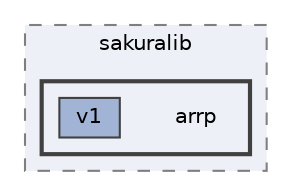 digraph "arrp"
{
 // LATEX_PDF_SIZE
  bgcolor="transparent";
  edge [fontname=Helvetica,fontsize=10,labelfontname=Helvetica,labelfontsize=10];
  node [fontname=Helvetica,fontsize=10,shape=box,height=0.2,width=0.4];
  compound=true
  subgraph clusterdir_5c303f163471370183c5df951dc89cd1 {
    graph [ bgcolor="#edf0f7", pencolor="grey50", label="sakuralib", fontname=Helvetica,fontsize=10 style="filled,dashed", URL="dir_5c303f163471370183c5df951dc89cd1.html",tooltip=""]
  subgraph clusterdir_d2cfd8822ef0cec6db6a0447c04a0df8 {
    graph [ bgcolor="#edf0f7", pencolor="grey25", label="", fontname=Helvetica,fontsize=10 style="filled,bold", URL="dir_d2cfd8822ef0cec6db6a0447c04a0df8.html",tooltip=""]
    dir_d2cfd8822ef0cec6db6a0447c04a0df8 [shape=plaintext, label="arrp"];
  dir_92194915d2aabc74be2fd51b70b4d1d8 [label="v1", fillcolor="#a2b4d6", color="grey25", style="filled", URL="dir_92194915d2aabc74be2fd51b70b4d1d8.html",tooltip=""];
  }
  }
}
